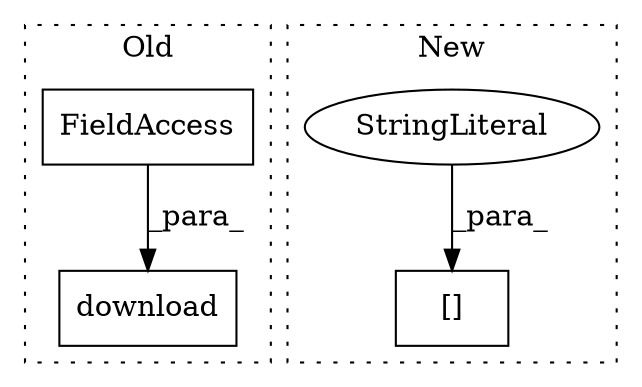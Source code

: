 digraph G {
subgraph cluster0 {
1 [label="download" a="32" s="2363,2392" l="9,1" shape="box"];
4 [label="FieldAccess" a="22" s="2382" l="10" shape="box"];
label = "Old";
style="dotted";
}
subgraph cluster1 {
2 [label="[]" a="2" s="2772,2790" l="4,1" shape="box"];
3 [label="StringLiteral" a="45" s="2776" l="14" shape="ellipse"];
label = "New";
style="dotted";
}
3 -> 2 [label="_para_"];
4 -> 1 [label="_para_"];
}